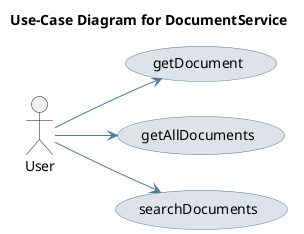 @startuml
skinparam usecase {
 BackgroundColor #DEE3E9 
 BorderColor #4D7A97 
 ArrowColor #4D7A97 
}
left to right direction
title Use-Case Diagram for DocumentService

actor User
usecase "getDocument" as UC_getDocument
User --> UC_getDocument
usecase "getAllDocuments" as UC_getAllDocuments
User --> UC_getAllDocuments
usecase "searchDocuments" as UC_searchDocuments
User --> UC_searchDocuments
@enduml